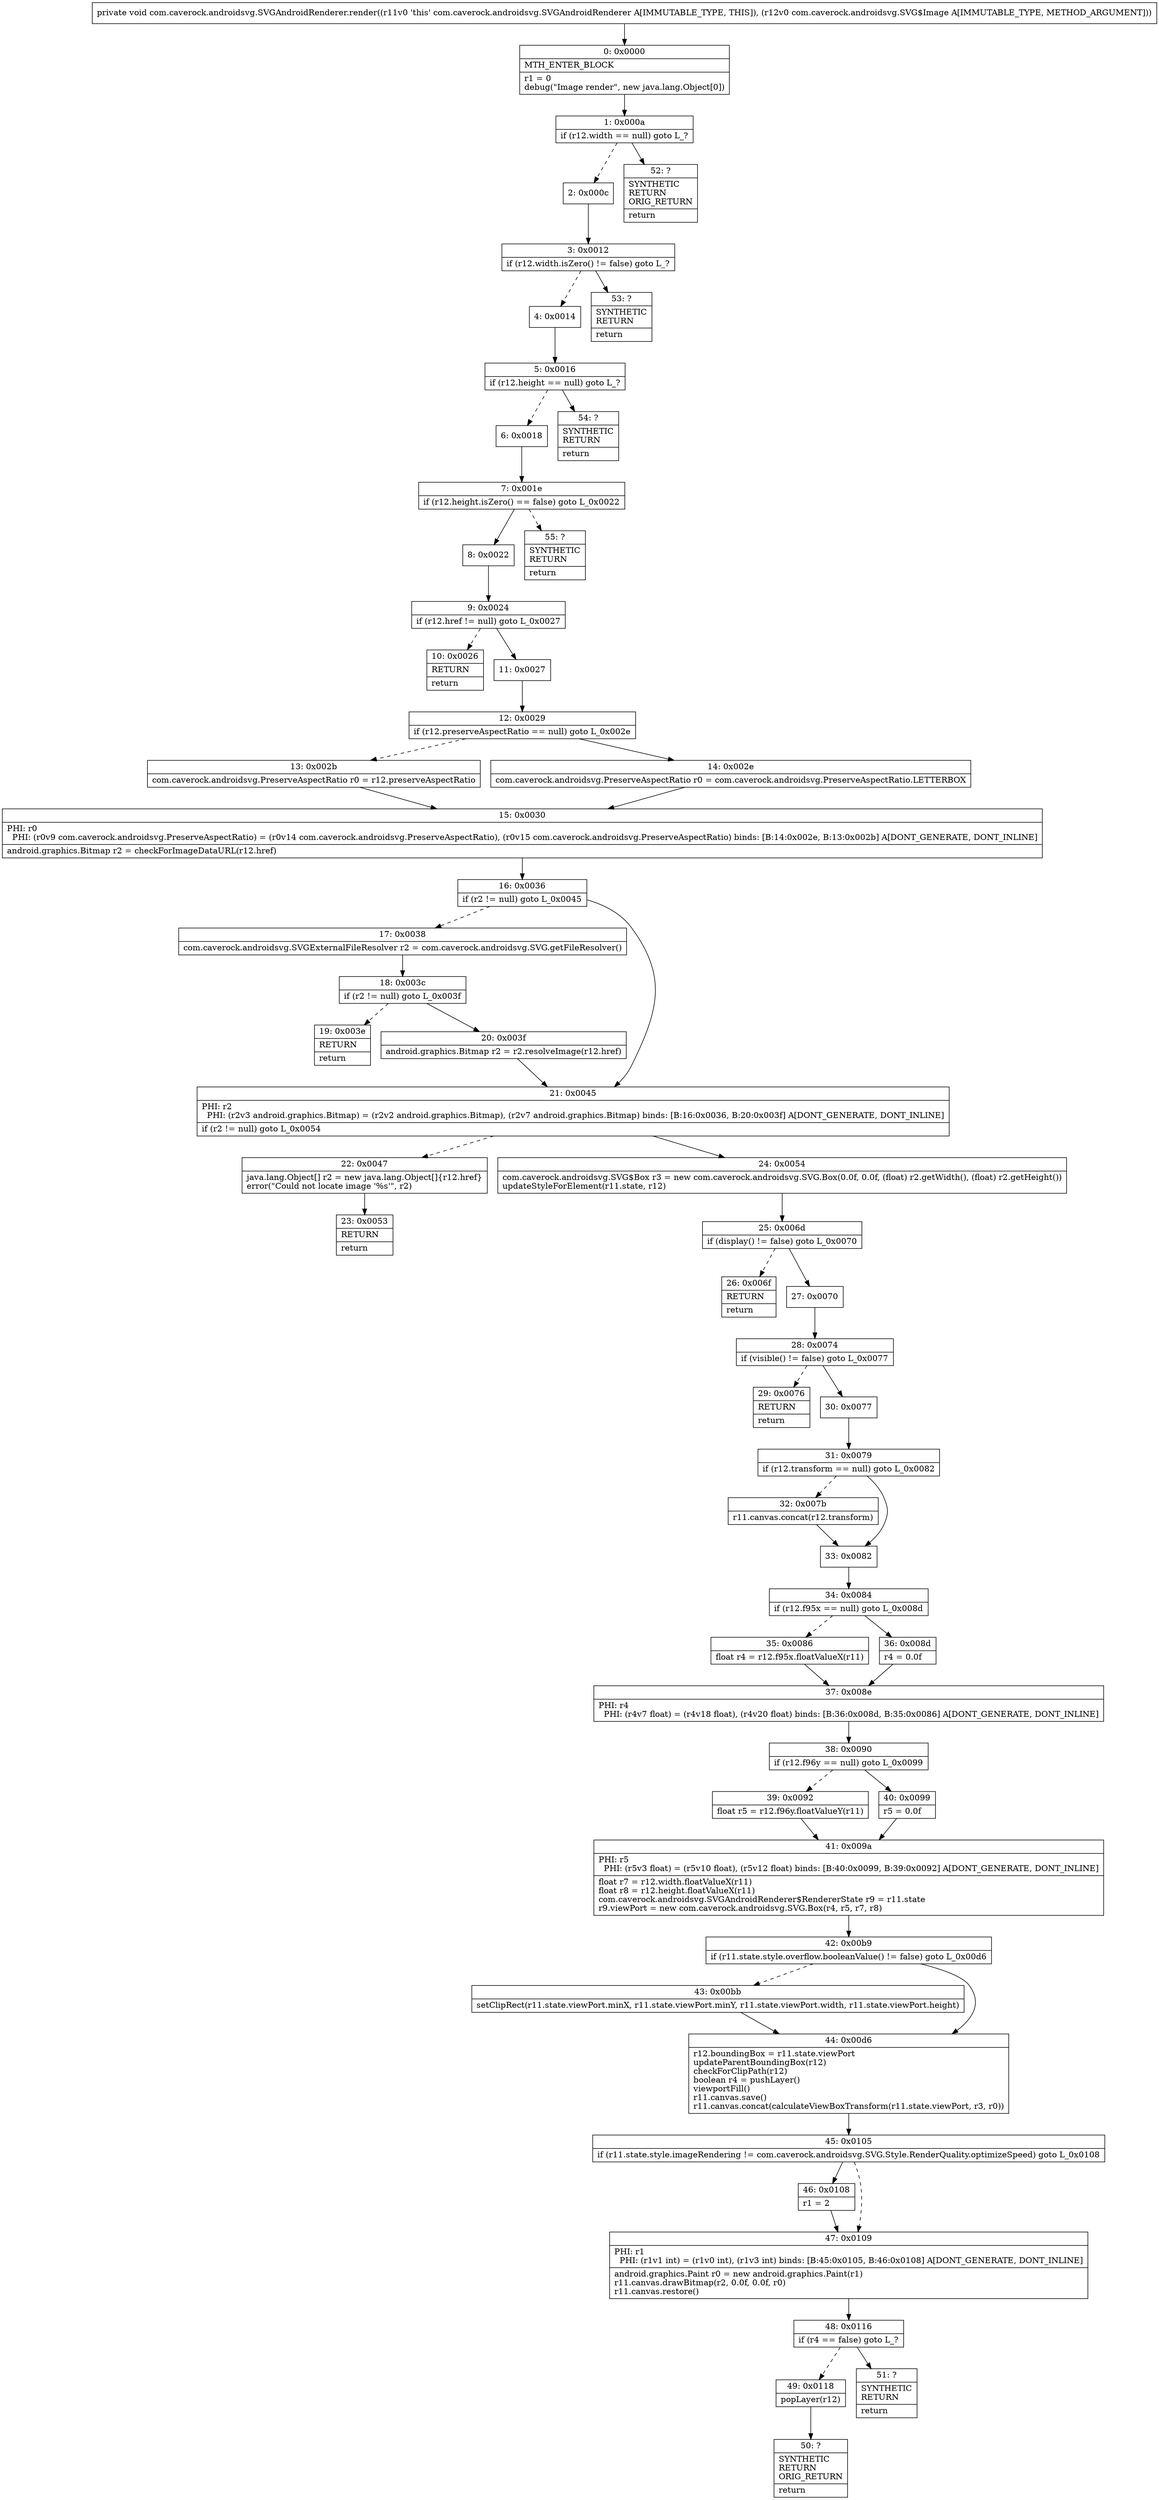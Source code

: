 digraph "CFG forcom.caverock.androidsvg.SVGAndroidRenderer.render(Lcom\/caverock\/androidsvg\/SVG$Image;)V" {
Node_0 [shape=record,label="{0\:\ 0x0000|MTH_ENTER_BLOCK\l|r1 = 0\ldebug(\"Image render\", new java.lang.Object[0])\l}"];
Node_1 [shape=record,label="{1\:\ 0x000a|if (r12.width == null) goto L_?\l}"];
Node_2 [shape=record,label="{2\:\ 0x000c}"];
Node_3 [shape=record,label="{3\:\ 0x0012|if (r12.width.isZero() != false) goto L_?\l}"];
Node_4 [shape=record,label="{4\:\ 0x0014}"];
Node_5 [shape=record,label="{5\:\ 0x0016|if (r12.height == null) goto L_?\l}"];
Node_6 [shape=record,label="{6\:\ 0x0018}"];
Node_7 [shape=record,label="{7\:\ 0x001e|if (r12.height.isZero() == false) goto L_0x0022\l}"];
Node_8 [shape=record,label="{8\:\ 0x0022}"];
Node_9 [shape=record,label="{9\:\ 0x0024|if (r12.href != null) goto L_0x0027\l}"];
Node_10 [shape=record,label="{10\:\ 0x0026|RETURN\l|return\l}"];
Node_11 [shape=record,label="{11\:\ 0x0027}"];
Node_12 [shape=record,label="{12\:\ 0x0029|if (r12.preserveAspectRatio == null) goto L_0x002e\l}"];
Node_13 [shape=record,label="{13\:\ 0x002b|com.caverock.androidsvg.PreserveAspectRatio r0 = r12.preserveAspectRatio\l}"];
Node_14 [shape=record,label="{14\:\ 0x002e|com.caverock.androidsvg.PreserveAspectRatio r0 = com.caverock.androidsvg.PreserveAspectRatio.LETTERBOX\l}"];
Node_15 [shape=record,label="{15\:\ 0x0030|PHI: r0 \l  PHI: (r0v9 com.caverock.androidsvg.PreserveAspectRatio) = (r0v14 com.caverock.androidsvg.PreserveAspectRatio), (r0v15 com.caverock.androidsvg.PreserveAspectRatio) binds: [B:14:0x002e, B:13:0x002b] A[DONT_GENERATE, DONT_INLINE]\l|android.graphics.Bitmap r2 = checkForImageDataURL(r12.href)\l}"];
Node_16 [shape=record,label="{16\:\ 0x0036|if (r2 != null) goto L_0x0045\l}"];
Node_17 [shape=record,label="{17\:\ 0x0038|com.caverock.androidsvg.SVGExternalFileResolver r2 = com.caverock.androidsvg.SVG.getFileResolver()\l}"];
Node_18 [shape=record,label="{18\:\ 0x003c|if (r2 != null) goto L_0x003f\l}"];
Node_19 [shape=record,label="{19\:\ 0x003e|RETURN\l|return\l}"];
Node_20 [shape=record,label="{20\:\ 0x003f|android.graphics.Bitmap r2 = r2.resolveImage(r12.href)\l}"];
Node_21 [shape=record,label="{21\:\ 0x0045|PHI: r2 \l  PHI: (r2v3 android.graphics.Bitmap) = (r2v2 android.graphics.Bitmap), (r2v7 android.graphics.Bitmap) binds: [B:16:0x0036, B:20:0x003f] A[DONT_GENERATE, DONT_INLINE]\l|if (r2 != null) goto L_0x0054\l}"];
Node_22 [shape=record,label="{22\:\ 0x0047|java.lang.Object[] r2 = new java.lang.Object[]\{r12.href\}\lerror(\"Could not locate image '%s'\", r2)\l}"];
Node_23 [shape=record,label="{23\:\ 0x0053|RETURN\l|return\l}"];
Node_24 [shape=record,label="{24\:\ 0x0054|com.caverock.androidsvg.SVG$Box r3 = new com.caverock.androidsvg.SVG.Box(0.0f, 0.0f, (float) r2.getWidth(), (float) r2.getHeight())\lupdateStyleForElement(r11.state, r12)\l}"];
Node_25 [shape=record,label="{25\:\ 0x006d|if (display() != false) goto L_0x0070\l}"];
Node_26 [shape=record,label="{26\:\ 0x006f|RETURN\l|return\l}"];
Node_27 [shape=record,label="{27\:\ 0x0070}"];
Node_28 [shape=record,label="{28\:\ 0x0074|if (visible() != false) goto L_0x0077\l}"];
Node_29 [shape=record,label="{29\:\ 0x0076|RETURN\l|return\l}"];
Node_30 [shape=record,label="{30\:\ 0x0077}"];
Node_31 [shape=record,label="{31\:\ 0x0079|if (r12.transform == null) goto L_0x0082\l}"];
Node_32 [shape=record,label="{32\:\ 0x007b|r11.canvas.concat(r12.transform)\l}"];
Node_33 [shape=record,label="{33\:\ 0x0082}"];
Node_34 [shape=record,label="{34\:\ 0x0084|if (r12.f95x == null) goto L_0x008d\l}"];
Node_35 [shape=record,label="{35\:\ 0x0086|float r4 = r12.f95x.floatValueX(r11)\l}"];
Node_36 [shape=record,label="{36\:\ 0x008d|r4 = 0.0f\l}"];
Node_37 [shape=record,label="{37\:\ 0x008e|PHI: r4 \l  PHI: (r4v7 float) = (r4v18 float), (r4v20 float) binds: [B:36:0x008d, B:35:0x0086] A[DONT_GENERATE, DONT_INLINE]\l}"];
Node_38 [shape=record,label="{38\:\ 0x0090|if (r12.f96y == null) goto L_0x0099\l}"];
Node_39 [shape=record,label="{39\:\ 0x0092|float r5 = r12.f96y.floatValueY(r11)\l}"];
Node_40 [shape=record,label="{40\:\ 0x0099|r5 = 0.0f\l}"];
Node_41 [shape=record,label="{41\:\ 0x009a|PHI: r5 \l  PHI: (r5v3 float) = (r5v10 float), (r5v12 float) binds: [B:40:0x0099, B:39:0x0092] A[DONT_GENERATE, DONT_INLINE]\l|float r7 = r12.width.floatValueX(r11)\lfloat r8 = r12.height.floatValueX(r11)\lcom.caverock.androidsvg.SVGAndroidRenderer$RendererState r9 = r11.state\lr9.viewPort = new com.caverock.androidsvg.SVG.Box(r4, r5, r7, r8)\l}"];
Node_42 [shape=record,label="{42\:\ 0x00b9|if (r11.state.style.overflow.booleanValue() != false) goto L_0x00d6\l}"];
Node_43 [shape=record,label="{43\:\ 0x00bb|setClipRect(r11.state.viewPort.minX, r11.state.viewPort.minY, r11.state.viewPort.width, r11.state.viewPort.height)\l}"];
Node_44 [shape=record,label="{44\:\ 0x00d6|r12.boundingBox = r11.state.viewPort\lupdateParentBoundingBox(r12)\lcheckForClipPath(r12)\lboolean r4 = pushLayer()\lviewportFill()\lr11.canvas.save()\lr11.canvas.concat(calculateViewBoxTransform(r11.state.viewPort, r3, r0))\l}"];
Node_45 [shape=record,label="{45\:\ 0x0105|if (r11.state.style.imageRendering != com.caverock.androidsvg.SVG.Style.RenderQuality.optimizeSpeed) goto L_0x0108\l}"];
Node_46 [shape=record,label="{46\:\ 0x0108|r1 = 2\l}"];
Node_47 [shape=record,label="{47\:\ 0x0109|PHI: r1 \l  PHI: (r1v1 int) = (r1v0 int), (r1v3 int) binds: [B:45:0x0105, B:46:0x0108] A[DONT_GENERATE, DONT_INLINE]\l|android.graphics.Paint r0 = new android.graphics.Paint(r1)\lr11.canvas.drawBitmap(r2, 0.0f, 0.0f, r0)\lr11.canvas.restore()\l}"];
Node_48 [shape=record,label="{48\:\ 0x0116|if (r4 == false) goto L_?\l}"];
Node_49 [shape=record,label="{49\:\ 0x0118|popLayer(r12)\l}"];
Node_50 [shape=record,label="{50\:\ ?|SYNTHETIC\lRETURN\lORIG_RETURN\l|return\l}"];
Node_51 [shape=record,label="{51\:\ ?|SYNTHETIC\lRETURN\l|return\l}"];
Node_52 [shape=record,label="{52\:\ ?|SYNTHETIC\lRETURN\lORIG_RETURN\l|return\l}"];
Node_53 [shape=record,label="{53\:\ ?|SYNTHETIC\lRETURN\l|return\l}"];
Node_54 [shape=record,label="{54\:\ ?|SYNTHETIC\lRETURN\l|return\l}"];
Node_55 [shape=record,label="{55\:\ ?|SYNTHETIC\lRETURN\l|return\l}"];
MethodNode[shape=record,label="{private void com.caverock.androidsvg.SVGAndroidRenderer.render((r11v0 'this' com.caverock.androidsvg.SVGAndroidRenderer A[IMMUTABLE_TYPE, THIS]), (r12v0 com.caverock.androidsvg.SVG$Image A[IMMUTABLE_TYPE, METHOD_ARGUMENT])) }"];
MethodNode -> Node_0;
Node_0 -> Node_1;
Node_1 -> Node_2[style=dashed];
Node_1 -> Node_52;
Node_2 -> Node_3;
Node_3 -> Node_4[style=dashed];
Node_3 -> Node_53;
Node_4 -> Node_5;
Node_5 -> Node_6[style=dashed];
Node_5 -> Node_54;
Node_6 -> Node_7;
Node_7 -> Node_8;
Node_7 -> Node_55[style=dashed];
Node_8 -> Node_9;
Node_9 -> Node_10[style=dashed];
Node_9 -> Node_11;
Node_11 -> Node_12;
Node_12 -> Node_13[style=dashed];
Node_12 -> Node_14;
Node_13 -> Node_15;
Node_14 -> Node_15;
Node_15 -> Node_16;
Node_16 -> Node_17[style=dashed];
Node_16 -> Node_21;
Node_17 -> Node_18;
Node_18 -> Node_19[style=dashed];
Node_18 -> Node_20;
Node_20 -> Node_21;
Node_21 -> Node_22[style=dashed];
Node_21 -> Node_24;
Node_22 -> Node_23;
Node_24 -> Node_25;
Node_25 -> Node_26[style=dashed];
Node_25 -> Node_27;
Node_27 -> Node_28;
Node_28 -> Node_29[style=dashed];
Node_28 -> Node_30;
Node_30 -> Node_31;
Node_31 -> Node_32[style=dashed];
Node_31 -> Node_33;
Node_32 -> Node_33;
Node_33 -> Node_34;
Node_34 -> Node_35[style=dashed];
Node_34 -> Node_36;
Node_35 -> Node_37;
Node_36 -> Node_37;
Node_37 -> Node_38;
Node_38 -> Node_39[style=dashed];
Node_38 -> Node_40;
Node_39 -> Node_41;
Node_40 -> Node_41;
Node_41 -> Node_42;
Node_42 -> Node_43[style=dashed];
Node_42 -> Node_44;
Node_43 -> Node_44;
Node_44 -> Node_45;
Node_45 -> Node_46;
Node_45 -> Node_47[style=dashed];
Node_46 -> Node_47;
Node_47 -> Node_48;
Node_48 -> Node_49[style=dashed];
Node_48 -> Node_51;
Node_49 -> Node_50;
}

